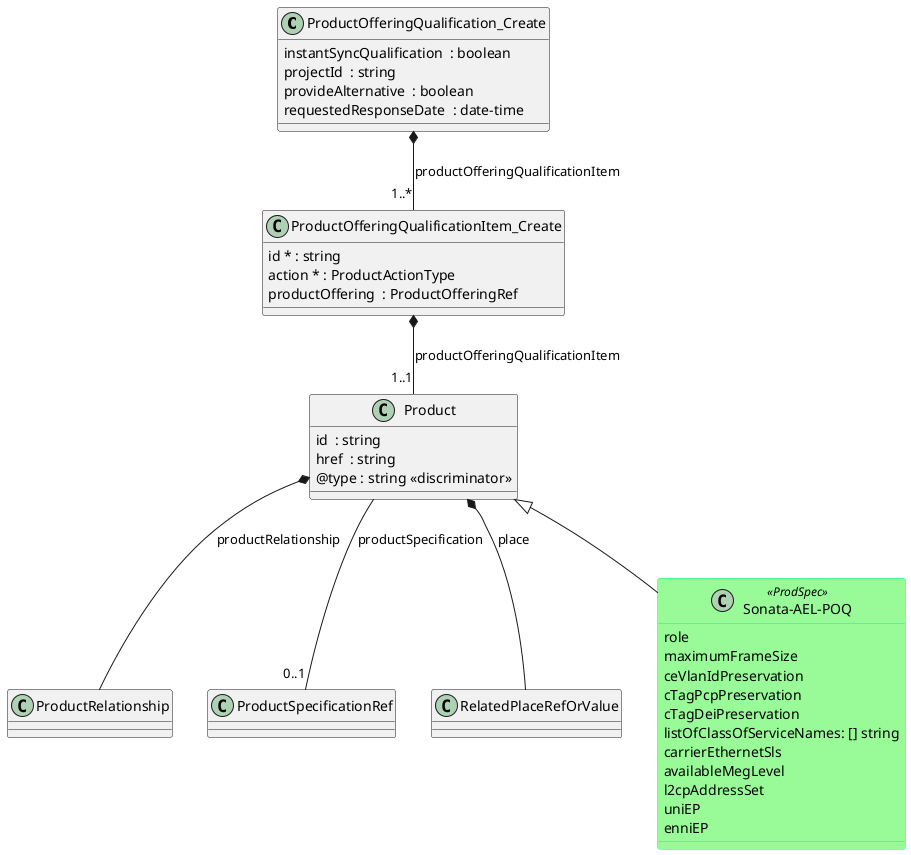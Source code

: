 @startuml

skinparam class {

BackgroundColor<<ProdSpec>> PaleGreen
BorderColor<<ProdSpec>> SpringGreen
}

class ProductOfferingQualification_Create {
  instantSyncQualification  : boolean
  projectId  : string
  provideAlternative  : boolean
  requestedResponseDate  : date-time
}

class ProductOfferingQualificationItem_Create {
  id * : string
  action * : ProductActionType
  productOffering  : ProductOfferingRef
}

ProductOfferingQualification_Create *-- "1..*" ProductOfferingQualificationItem_Create  :  productOfferingQualificationItem

class Product {
  id  : string
  href  : string
  @type : string <<discriminator>>
}
Product *-- ProductRelationship  :  productRelationship
Product -- "0..1" ProductSpecificationRef  :  productSpecification
Product *-- RelatedPlaceRefOrValue  :  place

ProductOfferingQualificationItem_Create *-- "1..1" Product  :  productOfferingQualificationItem

class "Sonata-AEL-POQ" <<ProdSpec>> {
    role
    maximumFrameSize
    ceVlanIdPreservation
    cTagPcpPreservation
    cTagDeiPreservation
    listOfClassOfServiceNames: [] string 
    carrierEthernetSls
    availableMegLevel
    l2cpAddressSet
    uniEP
    enniEP
}

Product <|-- "Sonata-AEL-POQ"



@enduml